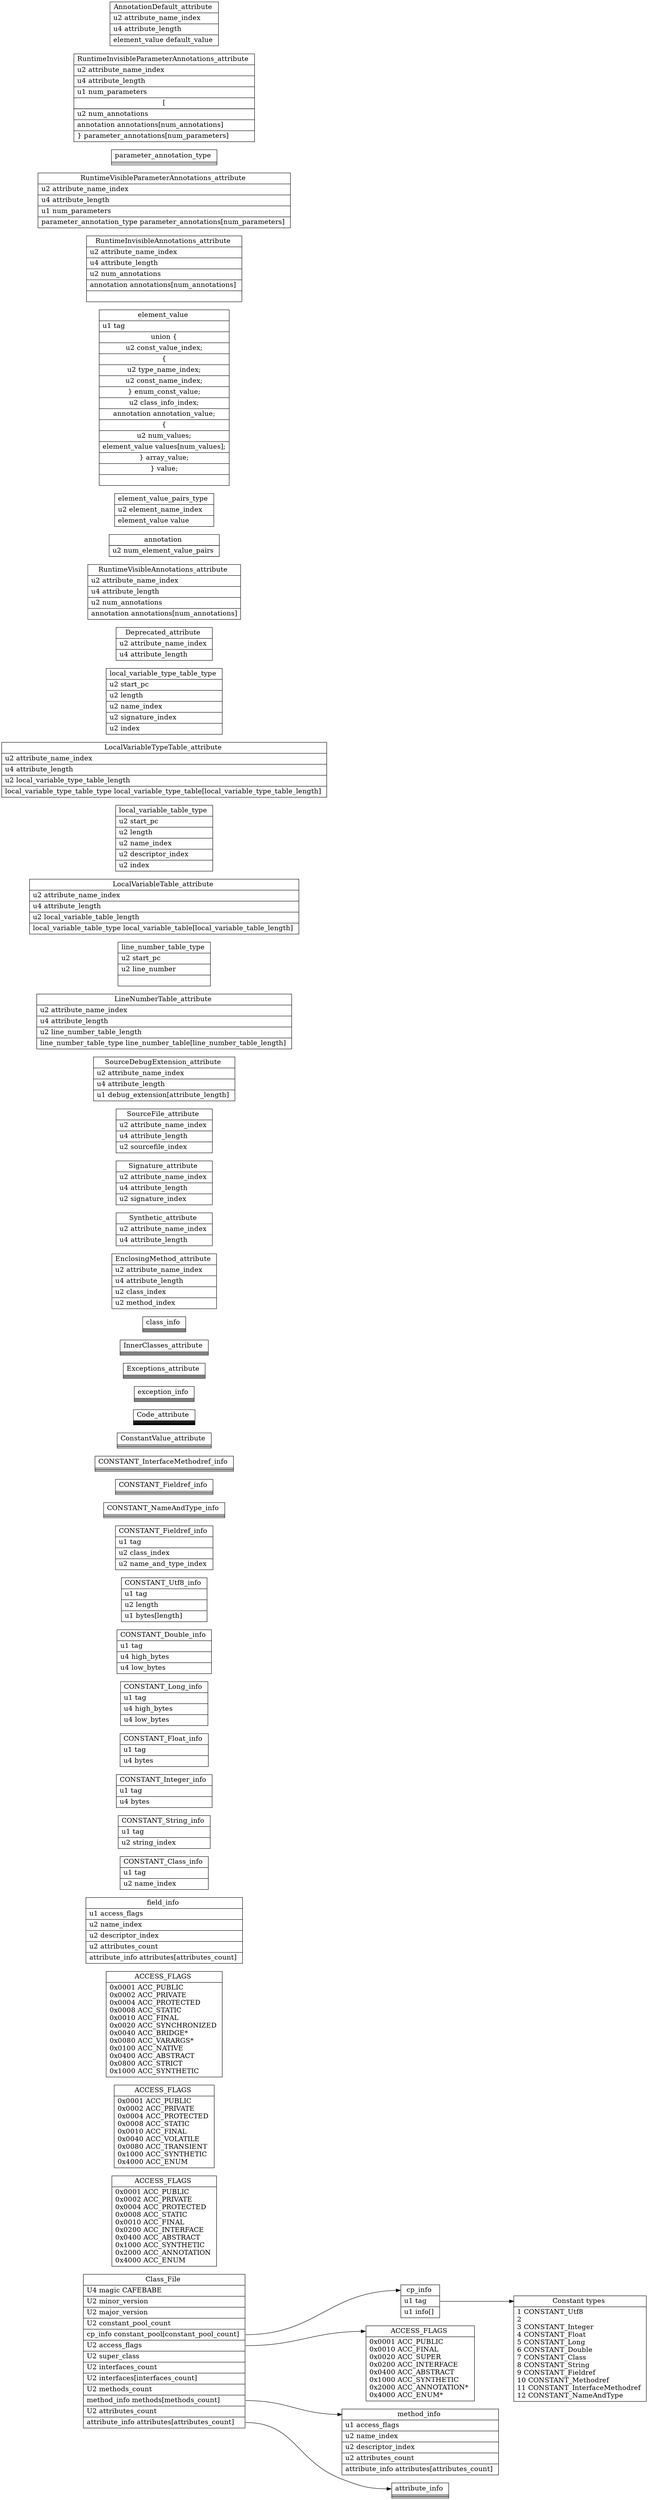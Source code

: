 digraph g {
graph [
rankdir = "LR"
];
node [
fontsize = "16"
shape = "record"
];
edge [
];

class [
label = "\
Class_File \n|\
U4  magic CAFEBABE \l|\
U2 minor_version \l|\
U2 major_version \l|\
U2 constant_pool_count \l|\
<constant_pool> cp_info constant_pool[constant_pool_count] \l|\
<access_flags> U2 access_flags \l|\
U2 super_class \l|\
U2 interfaces_count  \l|\
U2 interfaces[interfaces_count] \l|\
U2 methods_count \l|\
<methods> method_info methods[methods_count] \l|\
U2 attributes_count \l|\
<attributes> attribute_info attributes[attributes_count] \l"
];


ACCESS_FLAGS [
label = "<top> ACCESS_FLAGS \n |\
0x0001 ACC_PUBLIC \l\
0x0010 ACC_FINAL \l\
0x0020 ACC_SUPER \l\
0x0200 ACC_INTERFACE \l\
0x0400 ACC_ABSTRACT \l\
0x1000 ACC_SYNTHETIC \l\
0x2000 ACC_ANNOTATION* \l\
0x4000 ACC_ENUM* \l"
];

ACCESS_FLAGS_nested [
label = "<top> ACCESS_FLAGS \n |\
0x0001 ACC_PUBLIC \l\
0x0002 ACC_PRIVATE \l\
0x0004 ACC_PROTECTED \l\
0x0008 ACC_STATIC \l\
0x0010 ACC_FINAL \l\
0x0200 ACC_INTERFACE \l\
0x0400 ACC_ABSTRACT \l\
0x1000 ACC_SYNTHETIC \l\
0x2000 ACC_ANNOTATION \l\
0x4000 ACC_ENUM \l"
];

ACCESS_FLAGS_field [
label = "<top> ACCESS_FLAGS \n |\
0x0001 ACC_PUBLIC \l\
0x0002 ACC_PRIVATE \l\
0x0004 ACC_PROTECTED \l\
0x0008 ACC_STATIC \l\
0x0010 ACC_FINAL \l\
0x0040 ACC_VOLATILE \l\
0x0080 ACC_TRANSIENT \l\
0x1000 ACC_SYNTHETIC \l\
0x4000 ACC_ENUM \l"
];

ACCESS_FLAGS_methods [
label = "<top> ACCESS_FLAGS \n |\
0x0001 ACC_PUBLIC \l\
0x0002 ACC_PRIVATE \l\
0x0004 ACC_PROTECTED \l\
0x0008 ACC_STATIC \l\
0x0010 ACC_FINAL \l\
0x0020 ACC_SYNCHRONIZED \l\
0x0040 ACC_BRIDGE* \l\
0x0080 ACC_VARARGS* \l\
0x0100 ACC_NATIVE \l\
0x0400 ACC_ABSTRACT \l\
0x0800 ACC_STRICT \l\
0x1000 ACC_SYNTHETIC \l"
];

cp_info [
label = "<top> cp_info \n \
|<tag> u1 tag \l\
|<info> u1 info[] \l"
];

field_info [
label = "<top> field_info \n |\
u1 access_flags \l|\
u2 name_index \l|\
u2 descriptor_index \l|\
u2 attributes_count \l|\
attribute_info attributes[attributes_count] \l"
];

method_info [
label = "<top> method_info \n |\
u1 access_flags  \l|\
u2 name_index \l|\
u2 descriptor_index \l|\
u2 attributes_count  \l|\
attribute_info attributes[attributes_count] \l"
];

constant_types [
label = "<top> Constant types \n |\
1 CONSTANT_Utf8 \l\
2 \l\
3 CONSTANT_Integer \l\
4 CONSTANT_Float \l\
5 CONSTANT_Long \l\
6 CONSTANT_Double \l\
7 CONSTANT_Class \l\
8 CONSTANT_String \l\
9 CONSTANT_Fieldref \l\
10 CONSTANT_Methodref \l\
11 CONSTANT_InterfaceMethodref \l\
12 CONSTANT_NameAndType \l"
];

CONSTANT_Class_info [
label = "<top> CONSTANT_Class_info \n|\
u1 tag \l|\
u2 name_index \l"
];

CONSTANT_String_info [
label = "<top> CONSTANT_String_info \n|\
u1 tag \l|\
u2 string_index \l"
];

CONSTANT_Integer_info [
label = "<top> CONSTANT_Integer_info \n|\
u1 tag \l|\
u4 bytes \l"
];

CONSTANT_Float_info [
label = "<top> CONSTANT_Float_info \n|\
u1 tag \l|\
u4 bytes \l"
];

CONSTANT_Long_info [
label = "<top> CONSTANT_Long_info \n|\
u1 tag \l|\
u4 high_bytes \l|\
u4 low_bytes \l"
];

CONSTANT_Double_info [
label = "<top> CONSTANT_Double_info \n|\
u1 tag \l|\
u4 high_bytes \l|\
u4 low_bytes \l"
];

CONSTANT_Utf8_info [
label = "<top> CONSTANT_Utf8_info \n|\
u1 tag \l|\
u2 length \l|\
u1 bytes[length] \l"
];

CONSTANT_Fieldref_info [
label = "<top> CONSTANT_Fieldref_info \n|\
u1 tag \l|\
u2 class_index \l|\
u2 name_and_type_index \l"
];

CONSTANT_NameAndType_info [
label = "<top> CONSTANT_NameAndType_info \n|\
u1 <tag> tag \l|\
u2 <name_index> name_index \l|\
u2 <descriptor_index> descriptor_index \l"
];

CONSTANT_Methodref_info [
label = "<top> CONSTANT_Fieldref_info \n|\
u1 <tag> tag \l|\
u2 <class_index> class_index \l|\
u2 <name_and_type_index> name_and_type_index \l"
];

CONSTANT_InterfaceMethodref_info [
label = "<top> CONSTANT_InterfaceMethodref_info \n|\
u1 <tag> tag \l|\
u2 <class_index> class_index \l|\
u2 <name_and_type_index> name_and_type_index \l"
];

attribute_info [
label = "<top> attribute_info \n|\
u2 attribute_name_index <attribute_name_index> \l|\
u4 attribute_length <attribute_length> \l|\
u1 info[attribute_length] <info> \l"
];

ConstantValue_attribute [
label = "<top> ConstantValue_attribute \n|\
u2 attribute_name_index <attribute_name_index> \l|\
u4 attribute_length <attribute_length> \l|\
u2 constantvalue_index <constantvalue_index> \l"
];

Code_attribute [
label = "<top> Code_attribute \n|\
u2 attribute_name_index <attribute_name_index> \l|\
u4 attribute_length <attribute_length> \l|\
u2 max_stack <max_stack> \l|\
u2 max_locals <max_locals> \l|\
u4 code_length <code_length> \l|\
u1 code[code_length] <code> \l|\
u2 exception_table_length <exception_table_length> \l|\
exception_info exception_table[exception_table_length] <exception_table> \l|\
u2 attributes_count <attributes_count> \l|\
attribute_info attributes[attributes_count] <attributes> \l"
];

exception_info [
label= "<top> exception_info \n|\
u2 start_pc <start_pc> \l|\
u2 end_pc <end_pc> \l|\
u2 handler_pc <handler_pc> \l|\
u2 catch_type <catch_type> \l"
];

Exceptions_attribute [
label = "<top> Exceptions_attribute \n|\
u2 attribute_name_index <attribute_name_index> \l|\
u4 attribute_length <attribute_length> \l|\
u2 number_of_exceptions <number_of_exceptions> \l|\
u2 exception_index_table[number_of_exceptions] <exception_index_table> \l"
];

InnerClasses_attribute [
label = "<top> InnerClasses_attribute \n|\
u2 attribute_name_index <attribute_name_index> \l|\
u4 attribute_length <attribute_length> \l|\
u2 number_of_classes <number_of_classes> \l|\
class_info classes[number_of_classes] <classes> \l"
];

class_info [
label = "<top> class_info \n|\
u2 inner_class_info_index <inner_class_info_index> \l|\
u2 outer_class_info_index <outer_class_info_index> \l|\
u2 inner_name_index <inner_name_index> \l|\
u2 inner_class_access_flags <inner_class_access_flags> \l"
];

EnclosingMethod_attribute [
label = "<top> EnclosingMethod_attribute \n|\
u2 attribute_name_index \l|\
u4 attribute_length \l|\
u2 class_index  \l|\
u2 method_index \l"];

Synthetic_attribute [
label = "<top> Synthetic_attribute \n|\
u2 attribute_name_index \l|\
u4 attribute_length \l"];

Signature_attribute [
label = "<top> Signature_attribute \n|\
u2 attribute_name_index \l|\
u4 attribute_length \l|\
u2 signature_index \l"];

SourceFile_attribute [
label = "<top> SourceFile_attribute \n|\
u2 attribute_name_index \l|\
u4 attribute_length \l|\
u2 sourcefile_index \l "];

SourceDebugExtension_attribute [
label = "<top> SourceDebugExtension_attribute \n|\
u2 attribute_name_index \l|\
u4 attribute_length \l|\
u1 debug_extension[attribute_length] \l "];


LineNumberTable_attribute [
label = "<top> LineNumberTable_attribute \n|\
u2 attribute_name_index \l|\
u4 attribute_length \l|\
u2 line_number_table_length \l|\
line_number_table_type  line_number_table[line_number_table_length] \l"];

line_number_table_type[
label = "<top> line_number_table_type \n|\
u2 start_pc \l|\
u2 line_number \l|\
"];

LocalVariableTable_attribute [
label = "<top> LocalVariableTable_attribute \n|\
u2 attribute_name_index \l|\
u4 attribute_length \l|\
u2 local_variable_table_length \l|\
local_variable_table_type local_variable_table[local_variable_table_length] \l"];

local_variable_table_type [
label = "<top> local_variable_table_type \n|\
u2 start_pc \l|\
u2 length \l|\
u2 name_index \l|\
u2 descriptor_index \l|\
u2 index \l"];

LocalVariableTypeTable_attribute [
label = "<top> LocalVariableTypeTable_attribute \n|\
u2 attribute_name_index \l|\
u4 attribute_length \l|\
u2 local_variable_type_table_length \l|\
local_variable_type_table_type local_variable_type_table[local_variable_type_table_length] \l"];

local_variable_type_table_type [
label = "<top> local_variable_type_table_type \n|\
u2 start_pc  \l|\
u2 length \l|\
u2 name_index \l|\
u2 signature_index \l|\
u2 index \l"];

Deprecated_attribute [
label = "<top> Deprecated_attribute \n|\
u2 attribute_name_index \l|\
u4 attribute_length \l"];

RuntimeVisibleAnnotations_attribute [
label = "<top> RuntimeVisibleAnnotations_attribute \n|\
u2 attribute_name_index \l|\
u4 attribute_length \l|\
u2 num_annotations \l|\
annotation annotations[num_annotations]"
];

annotation [
label = "<top> annotation \n|\
u2 type_index <type_index> \l|\
u2 num_element_value_pairs \l|\
element_value_pairs[num_element_value_pairs] \l <element_value_pairs> \l"];

element_value_pairs_type [
label = "<top> element_value_pairs_type \n|\
u2 element_name_index \l|\
element_value value \l"
];

element_value [
label = "<top> element_value \n|\
u1 tag \l|\
union \{ | \
	u2 const_value_index; | \
	\{ | \
	u2 type_name_index; | \
	u2 const_name_index; | \
	\} enum_const_value; | \
	u2 class_info_index; | \
	annotation annotation_value;| \
	\{ | \
	u2 num_values;| \
	element_value values[num_values];| \
	\} array_value;| \
\} value;| \
"];


RuntimeInvisibleAnnotations_attribute [
label = "<top> RuntimeInvisibleAnnotations_attribute \n|\
u2 attribute_name_index \l|\
u4 attribute_length \l|\
u2 num_annotations \l|\
annotation annotations[num_annotations] \l | "];

RuntimeVisibleParameterAnnotations_attribute [
label = "<top> RuntimeVisibleParameterAnnotations_attribute \n|\
u2 attribute_name_index \l|\
u4 attribute_length \l|\
u1 num_parameters \l|\
parameter_annotation_type parameter_annotations[num_parameters] \l"];


parameter_annotation_type [
label = "<top> parameter_annotation_type \n|\
u2 num_annotations <num_annotations> \l|\
annotation annotations[num_annotations] <annotations> \l" 
];

RuntimeInvisibleParameterAnnotations_attribute [
label = "<top> RuntimeInvisibleParameterAnnotations_attribute \n|\
u2 attribute_name_index \l|\
u4 attribute_length \l|\
u1 num_parameters \l|\
\[ | \
label = \"<top> \n|\
u2 num_annotations \l|\
annotation annotations[num_annotations] \l|\
\} parameter_annotations[num_parameters] \l"
];

AnnotationDefault_attribute [
label = "<top> AnnotationDefault_attribute \n|\
u2 attribute_name_index \l|\
u4 attribute_length \l|\
element_value default_value \l"
];


class:access_flags -> ACCESS_FLAGS:top;
class:constant_pool -> cp_info:top;
class:methods -> method_info:top;
class:attributes -> attribute_info:top;		
cp_info:tag -> constant_types:top;
}
